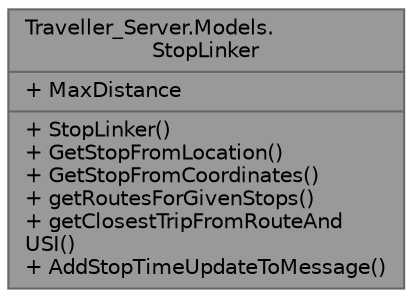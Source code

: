 digraph "Traveller_Server.Models.StopLinker"
{
 // LATEX_PDF_SIZE
  bgcolor="transparent";
  edge [fontname=Helvetica,fontsize=10,labelfontname=Helvetica,labelfontsize=10];
  node [fontname=Helvetica,fontsize=10,shape=box,height=0.2,width=0.4];
  Node1 [shape=record,label="{Traveller_Server.Models.\lStopLinker\n|+ MaxDistance\l|+ StopLinker()\l+ GetStopFromLocation()\l+ GetStopFromCoordinates()\l+ getRoutesForGivenStops()\l+ getClosestTripFromRouteAnd\lUSI()\l+ AddStopTimeUpdateToMessage()\l}",height=0.2,width=0.4,color="gray40", fillcolor="grey60", style="filled", fontcolor="black",tooltip="Utility class to help link information between the Google info coming from the app and the GTFS info ..."];
}
